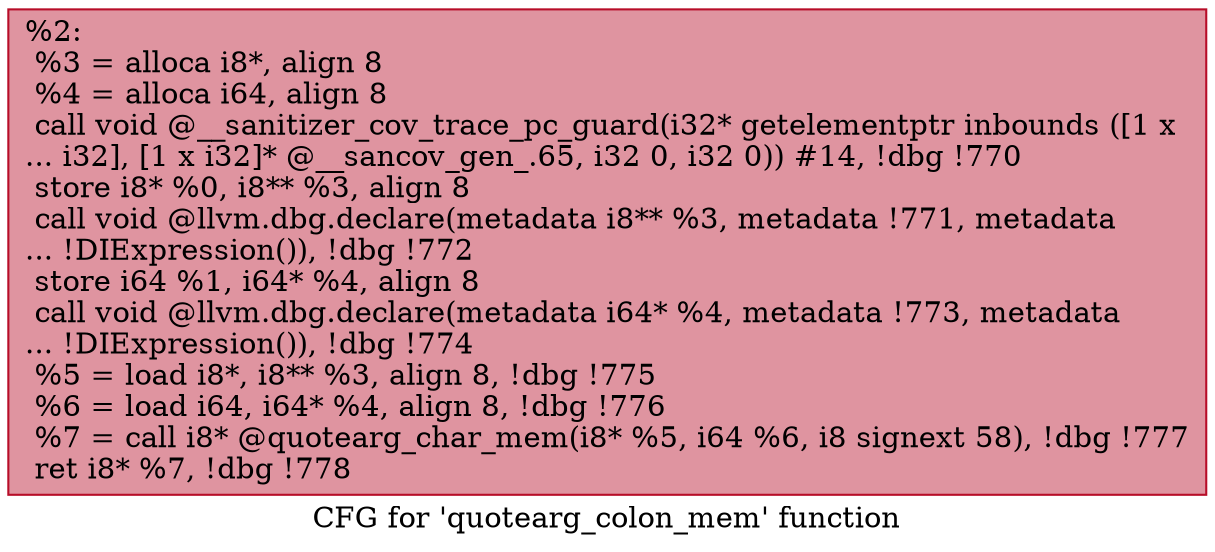 digraph "CFG for 'quotearg_colon_mem' function" {
	label="CFG for 'quotearg_colon_mem' function";

	Node0x5555558dbd20 [shape=record,color="#b70d28ff", style=filled, fillcolor="#b70d2870",label="{%2:\l  %3 = alloca i8*, align 8\l  %4 = alloca i64, align 8\l  call void @__sanitizer_cov_trace_pc_guard(i32* getelementptr inbounds ([1 x\l... i32], [1 x i32]* @__sancov_gen_.65, i32 0, i32 0)) #14, !dbg !770\l  store i8* %0, i8** %3, align 8\l  call void @llvm.dbg.declare(metadata i8** %3, metadata !771, metadata\l... !DIExpression()), !dbg !772\l  store i64 %1, i64* %4, align 8\l  call void @llvm.dbg.declare(metadata i64* %4, metadata !773, metadata\l... !DIExpression()), !dbg !774\l  %5 = load i8*, i8** %3, align 8, !dbg !775\l  %6 = load i64, i64* %4, align 8, !dbg !776\l  %7 = call i8* @quotearg_char_mem(i8* %5, i64 %6, i8 signext 58), !dbg !777\l  ret i8* %7, !dbg !778\l}"];
}
